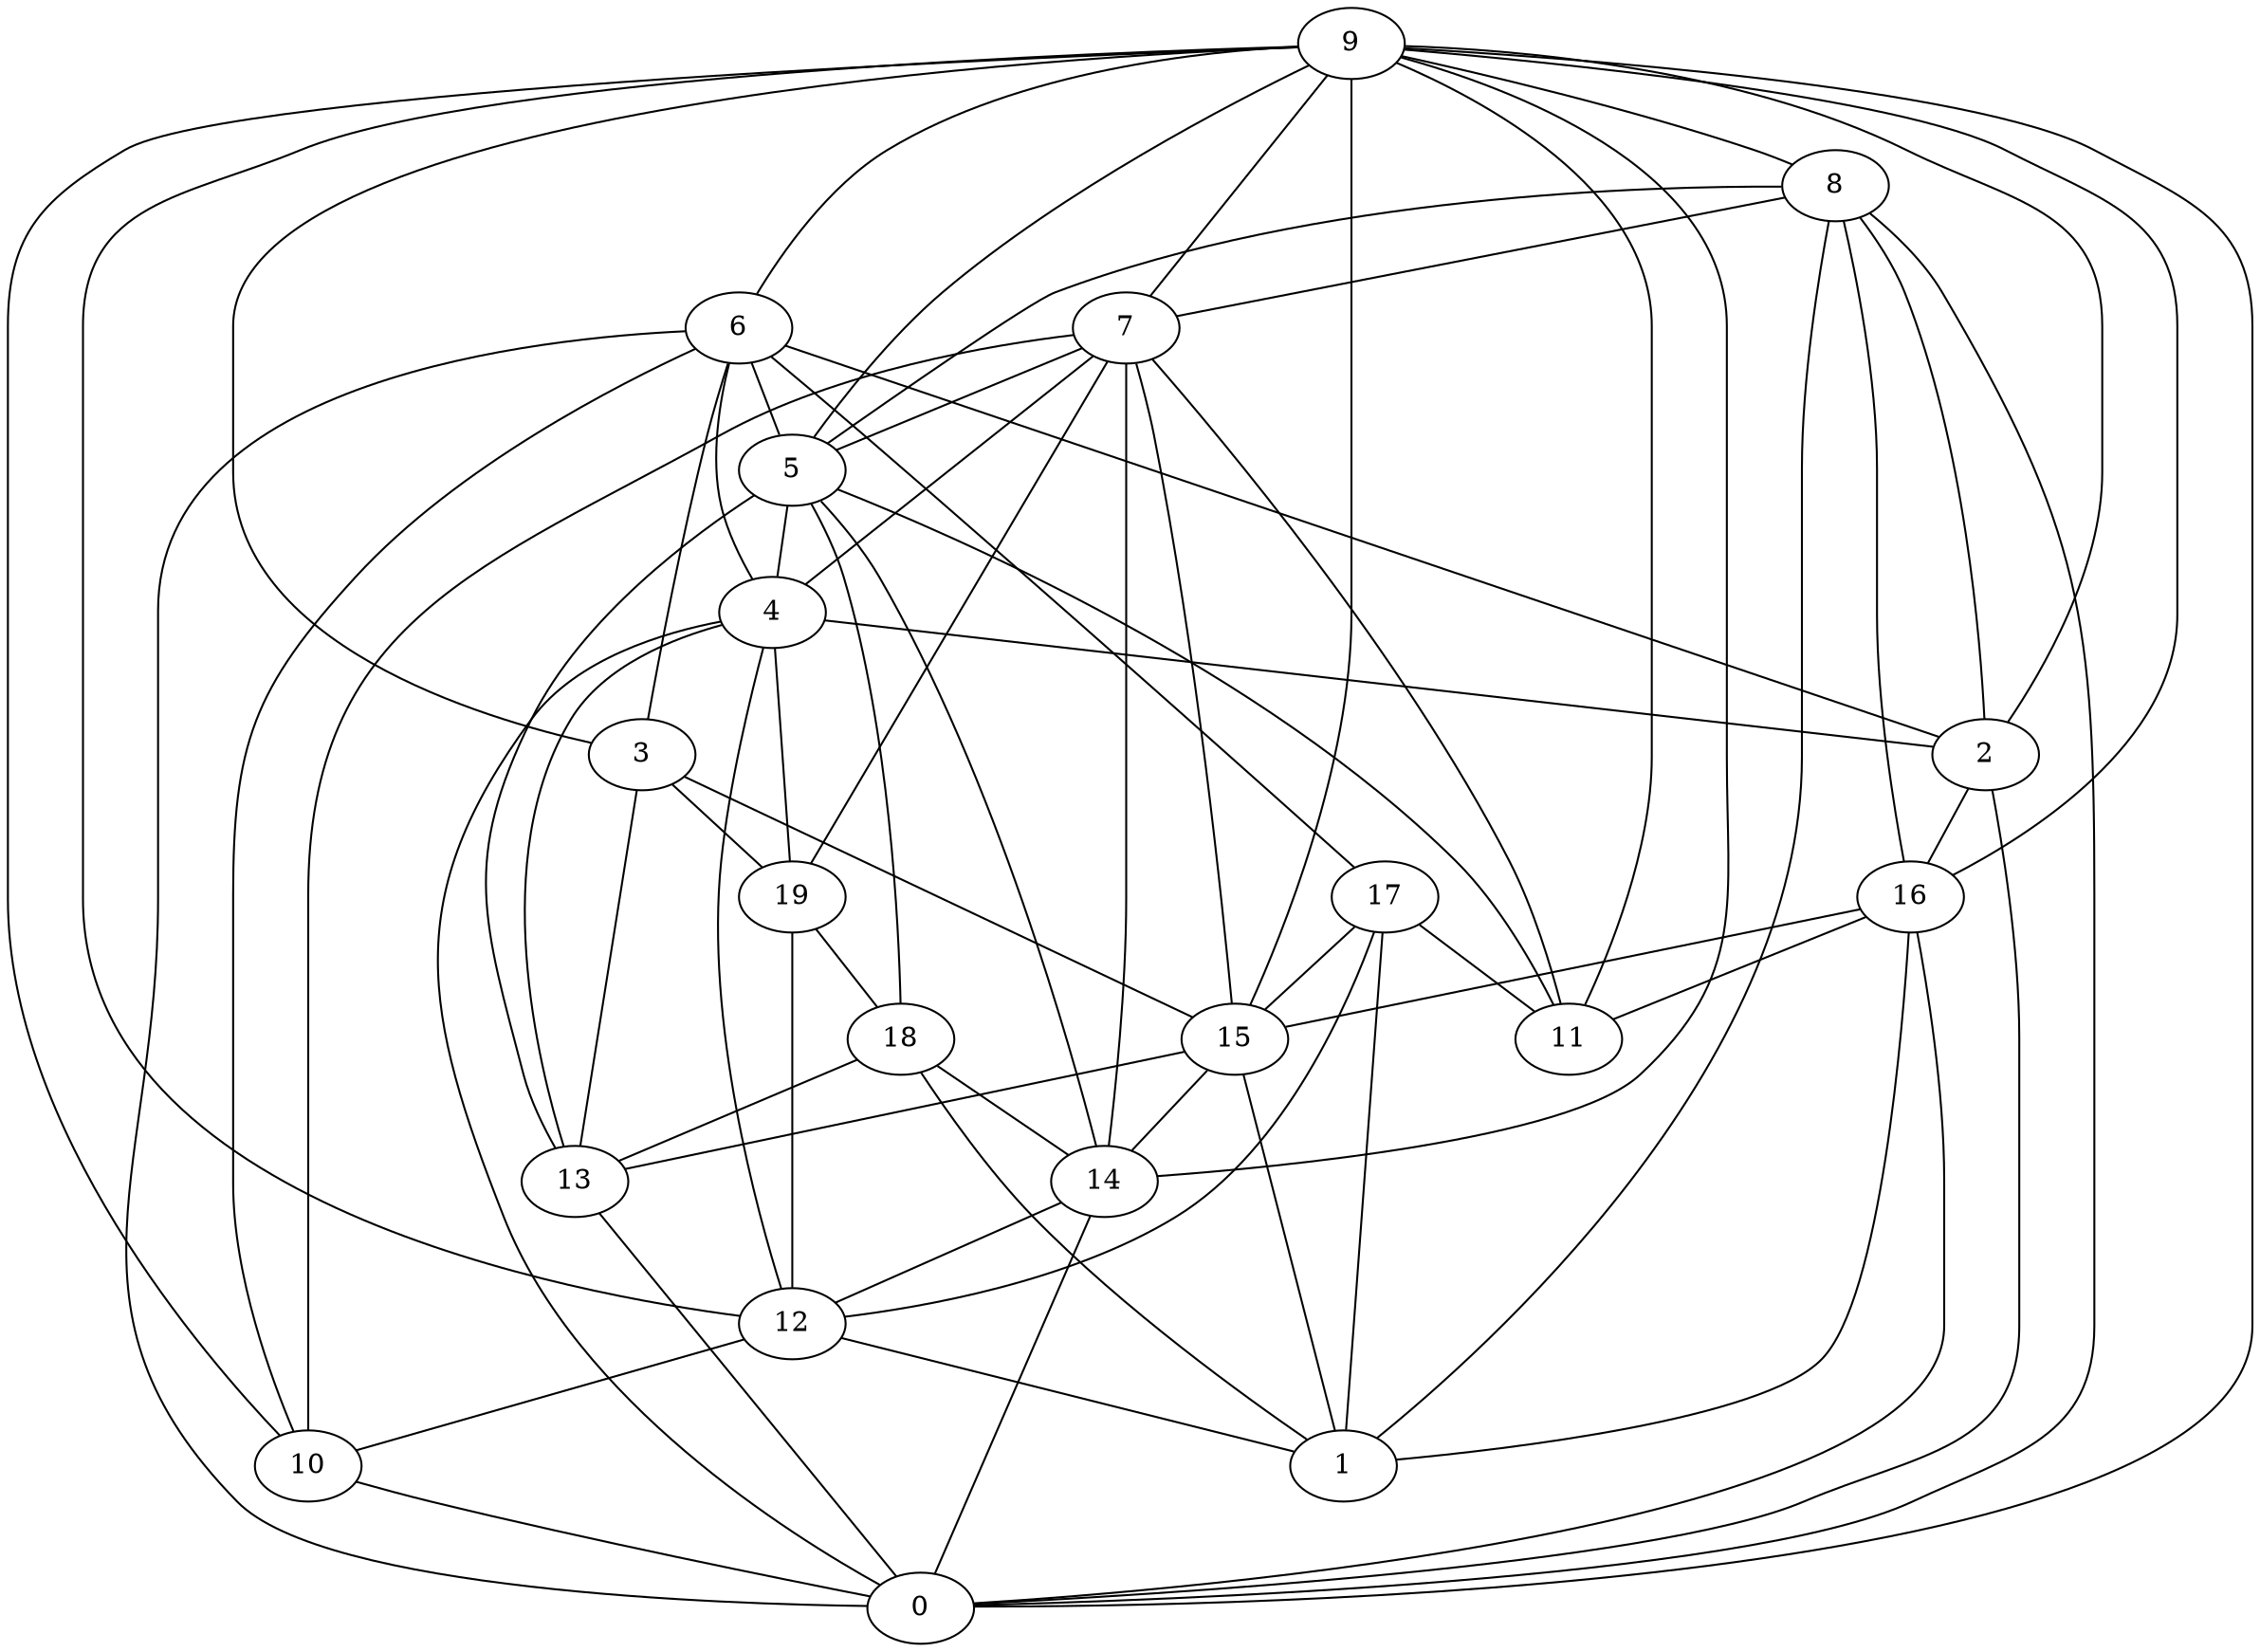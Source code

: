 digraph GG_graph {

subgraph G_graph {
edge [color = black]
"15" -> "1" [dir = none]
"15" -> "13" [dir = none]
"18" -> "14" [dir = none]
"18" -> "1" [dir = none]
"5" -> "13" [dir = none]
"17" -> "12" [dir = none]
"7" -> "4" [dir = none]
"7" -> "19" [dir = none]
"7" -> "5" [dir = none]
"6" -> "10" [dir = none]
"6" -> "0" [dir = none]
"6" -> "4" [dir = none]
"6" -> "17" [dir = none]
"6" -> "3" [dir = none]
"19" -> "12" [dir = none]
"19" -> "18" [dir = none]
"9" -> "2" [dir = none]
"9" -> "6" [dir = none]
"9" -> "12" [dir = none]
"9" -> "16" [dir = none]
"9" -> "8" [dir = none]
"9" -> "11" [dir = none]
"9" -> "15" [dir = none]
"9" -> "0" [dir = none]
"9" -> "7" [dir = none]
"9" -> "5" [dir = none]
"9" -> "3" [dir = none]
"3" -> "19" [dir = none]
"3" -> "15" [dir = none]
"16" -> "11" [dir = none]
"16" -> "15" [dir = none]
"8" -> "0" [dir = none]
"8" -> "2" [dir = none]
"8" -> "16" [dir = none]
"14" -> "12" [dir = none]
"12" -> "1" [dir = none]
"12" -> "10" [dir = none]
"4" -> "12" [dir = none]
"10" -> "0" [dir = none]
"7" -> "11" [dir = none]
"15" -> "14" [dir = none]
"3" -> "13" [dir = none]
"5" -> "4" [dir = none]
"14" -> "0" [dir = none]
"17" -> "1" [dir = none]
"18" -> "13" [dir = none]
"6" -> "2" [dir = none]
"6" -> "5" [dir = none]
"5" -> "18" [dir = none]
"4" -> "19" [dir = none]
"9" -> "14" [dir = none]
"16" -> "0" [dir = none]
"17" -> "11" [dir = none]
"8" -> "7" [dir = none]
"7" -> "10" [dir = none]
"2" -> "16" [dir = none]
"4" -> "2" [dir = none]
"8" -> "5" [dir = none]
"2" -> "0" [dir = none]
"5" -> "11" [dir = none]
"16" -> "1" [dir = none]
"13" -> "0" [dir = none]
"5" -> "14" [dir = none]
"4" -> "0" [dir = none]
"8" -> "1" [dir = none]
"17" -> "15" [dir = none]
"4" -> "13" [dir = none]
"9" -> "10" [dir = none]
"7" -> "15" [dir = none]
"7" -> "14" [dir = none]
}

}
